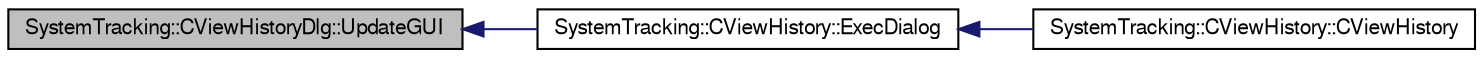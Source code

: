 digraph G
{
  edge [fontname="FreeSans",fontsize="10",labelfontname="FreeSans",labelfontsize="10"];
  node [fontname="FreeSans",fontsize="10",shape=record];
  rankdir="LR";
  Node1 [label="SystemTracking::CViewHistoryDlg::UpdateGUI",height=0.2,width=0.4,color="black", fillcolor="grey75", style="filled" fontcolor="black"];
  Node1 -> Node2 [dir="back",color="midnightblue",fontsize="10",style="solid",fontname="FreeSans"];
  Node2 [label="SystemTracking::CViewHistory::ExecDialog",height=0.2,width=0.4,color="black", fillcolor="white", style="filled",URL="$classSystemTracking_1_1CViewHistory.html#a770d4e2036ca9b4179df92fd2d42f391",tooltip="Pop&#39;s up a dialog for show detail."];
  Node2 -> Node3 [dir="back",color="midnightblue",fontsize="10",style="solid",fontname="FreeSans"];
  Node3 [label="SystemTracking::CViewHistory::CViewHistory",height=0.2,width=0.4,color="black", fillcolor="white", style="filled",URL="$classSystemTracking_1_1CViewHistory.html#a2875f8ce3c650cd94cdb37ff746d362d",tooltip="Default constructor."];
}
